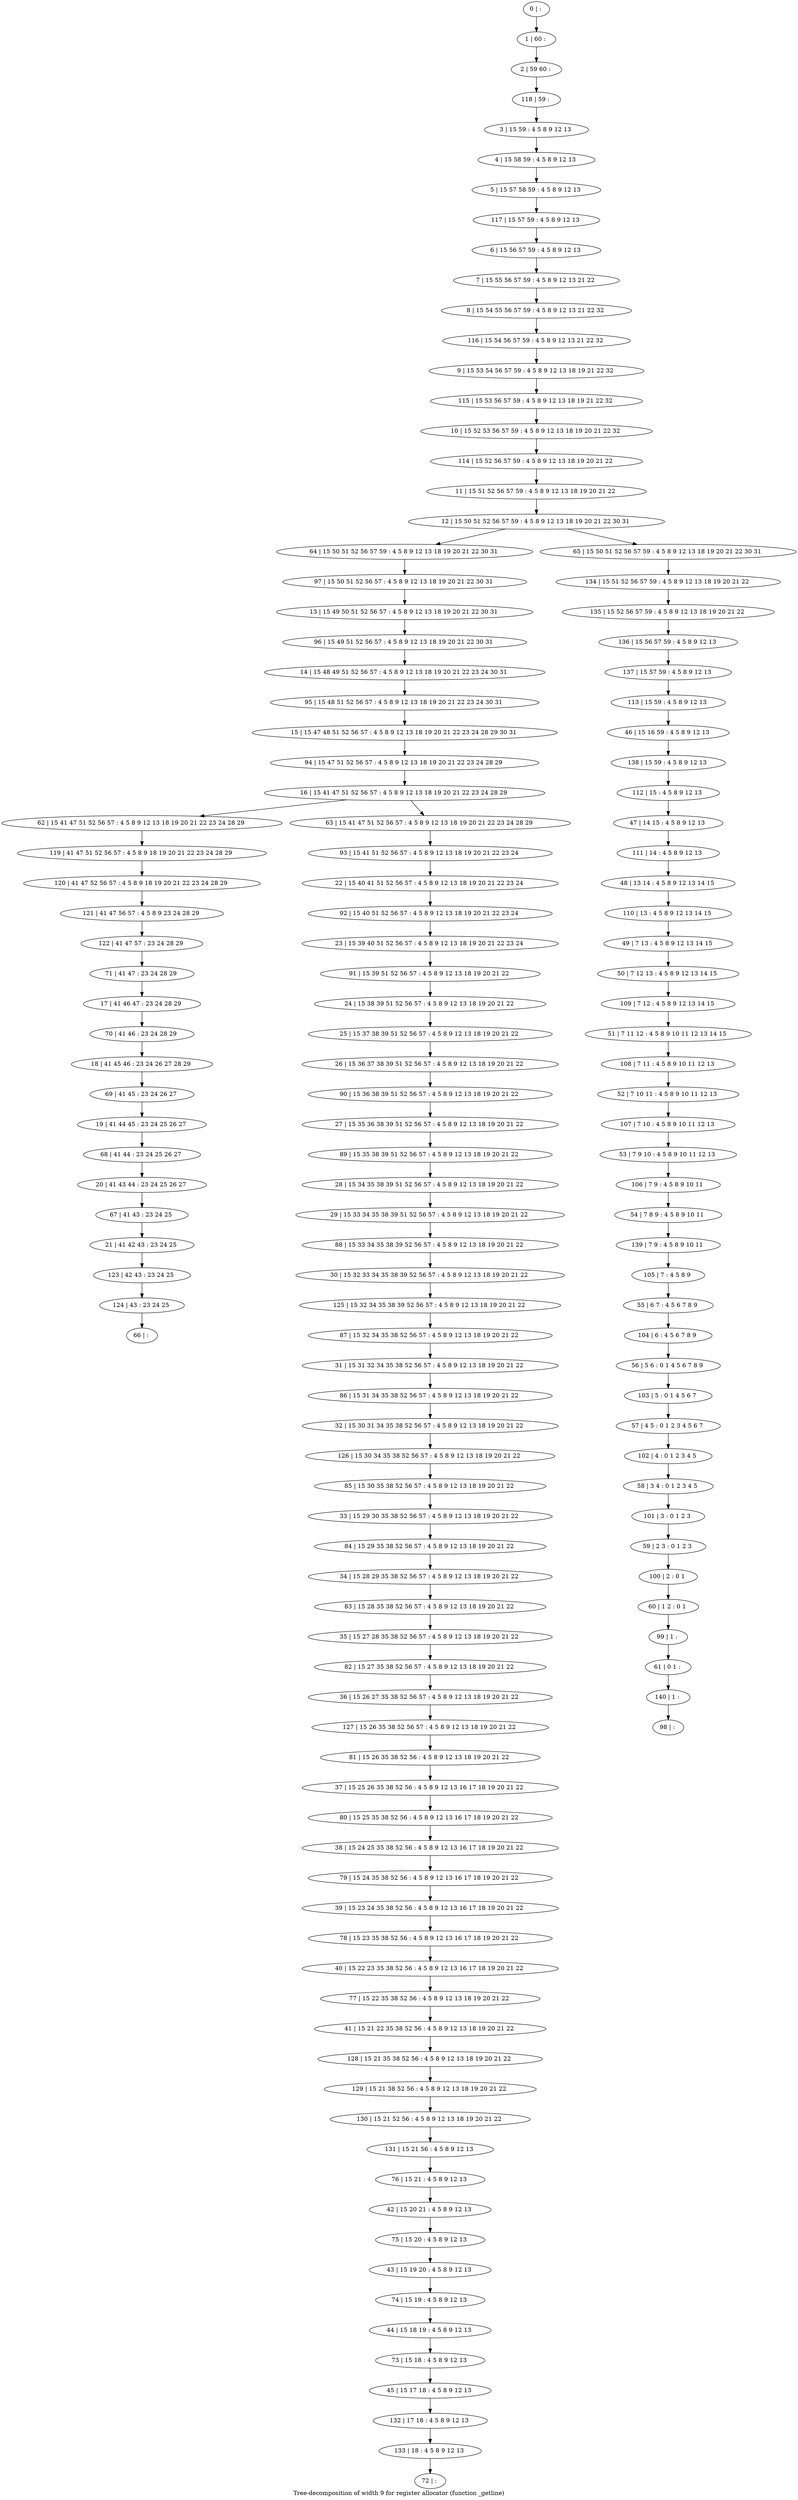digraph G {
graph [label="Tree-decomposition of width 9 for register allocator (function _getline)"]
0[label="0 | : "];
1[label="1 | 60 : "];
2[label="2 | 59 60 : "];
3[label="3 | 15 59 : 4 5 8 9 12 13 "];
4[label="4 | 15 58 59 : 4 5 8 9 12 13 "];
5[label="5 | 15 57 58 59 : 4 5 8 9 12 13 "];
6[label="6 | 15 56 57 59 : 4 5 8 9 12 13 "];
7[label="7 | 15 55 56 57 59 : 4 5 8 9 12 13 21 22 "];
8[label="8 | 15 54 55 56 57 59 : 4 5 8 9 12 13 21 22 32 "];
9[label="9 | 15 53 54 56 57 59 : 4 5 8 9 12 13 18 19 21 22 32 "];
10[label="10 | 15 52 53 56 57 59 : 4 5 8 9 12 13 18 19 20 21 22 32 "];
11[label="11 | 15 51 52 56 57 59 : 4 5 8 9 12 13 18 19 20 21 22 "];
12[label="12 | 15 50 51 52 56 57 59 : 4 5 8 9 12 13 18 19 20 21 22 30 31 "];
13[label="13 | 15 49 50 51 52 56 57 : 4 5 8 9 12 13 18 19 20 21 22 30 31 "];
14[label="14 | 15 48 49 51 52 56 57 : 4 5 8 9 12 13 18 19 20 21 22 23 24 30 31 "];
15[label="15 | 15 47 48 51 52 56 57 : 4 5 8 9 12 13 18 19 20 21 22 23 24 28 29 30 31 "];
16[label="16 | 15 41 47 51 52 56 57 : 4 5 8 9 12 13 18 19 20 21 22 23 24 28 29 "];
17[label="17 | 41 46 47 : 23 24 28 29 "];
18[label="18 | 41 45 46 : 23 24 26 27 28 29 "];
19[label="19 | 41 44 45 : 23 24 25 26 27 "];
20[label="20 | 41 43 44 : 23 24 25 26 27 "];
21[label="21 | 41 42 43 : 23 24 25 "];
22[label="22 | 15 40 41 51 52 56 57 : 4 5 8 9 12 13 18 19 20 21 22 23 24 "];
23[label="23 | 15 39 40 51 52 56 57 : 4 5 8 9 12 13 18 19 20 21 22 23 24 "];
24[label="24 | 15 38 39 51 52 56 57 : 4 5 8 9 12 13 18 19 20 21 22 "];
25[label="25 | 15 37 38 39 51 52 56 57 : 4 5 8 9 12 13 18 19 20 21 22 "];
26[label="26 | 15 36 37 38 39 51 52 56 57 : 4 5 8 9 12 13 18 19 20 21 22 "];
27[label="27 | 15 35 36 38 39 51 52 56 57 : 4 5 8 9 12 13 18 19 20 21 22 "];
28[label="28 | 15 34 35 38 39 51 52 56 57 : 4 5 8 9 12 13 18 19 20 21 22 "];
29[label="29 | 15 33 34 35 38 39 51 52 56 57 : 4 5 8 9 12 13 18 19 20 21 22 "];
30[label="30 | 15 32 33 34 35 38 39 52 56 57 : 4 5 8 9 12 13 18 19 20 21 22 "];
31[label="31 | 15 31 32 34 35 38 52 56 57 : 4 5 8 9 12 13 18 19 20 21 22 "];
32[label="32 | 15 30 31 34 35 38 52 56 57 : 4 5 8 9 12 13 18 19 20 21 22 "];
33[label="33 | 15 29 30 35 38 52 56 57 : 4 5 8 9 12 13 18 19 20 21 22 "];
34[label="34 | 15 28 29 35 38 52 56 57 : 4 5 8 9 12 13 18 19 20 21 22 "];
35[label="35 | 15 27 28 35 38 52 56 57 : 4 5 8 9 12 13 18 19 20 21 22 "];
36[label="36 | 15 26 27 35 38 52 56 57 : 4 5 8 9 12 13 18 19 20 21 22 "];
37[label="37 | 15 25 26 35 38 52 56 : 4 5 8 9 12 13 16 17 18 19 20 21 22 "];
38[label="38 | 15 24 25 35 38 52 56 : 4 5 8 9 12 13 16 17 18 19 20 21 22 "];
39[label="39 | 15 23 24 35 38 52 56 : 4 5 8 9 12 13 16 17 18 19 20 21 22 "];
40[label="40 | 15 22 23 35 38 52 56 : 4 5 8 9 12 13 16 17 18 19 20 21 22 "];
41[label="41 | 15 21 22 35 38 52 56 : 4 5 8 9 12 13 18 19 20 21 22 "];
42[label="42 | 15 20 21 : 4 5 8 9 12 13 "];
43[label="43 | 15 19 20 : 4 5 8 9 12 13 "];
44[label="44 | 15 18 19 : 4 5 8 9 12 13 "];
45[label="45 | 15 17 18 : 4 5 8 9 12 13 "];
46[label="46 | 15 16 59 : 4 5 8 9 12 13 "];
47[label="47 | 14 15 : 4 5 8 9 12 13 "];
48[label="48 | 13 14 : 4 5 8 9 12 13 14 15 "];
49[label="49 | 7 13 : 4 5 8 9 12 13 14 15 "];
50[label="50 | 7 12 13 : 4 5 8 9 12 13 14 15 "];
51[label="51 | 7 11 12 : 4 5 8 9 10 11 12 13 14 15 "];
52[label="52 | 7 10 11 : 4 5 8 9 10 11 12 13 "];
53[label="53 | 7 9 10 : 4 5 8 9 10 11 12 13 "];
54[label="54 | 7 8 9 : 4 5 8 9 10 11 "];
55[label="55 | 6 7 : 4 5 6 7 8 9 "];
56[label="56 | 5 6 : 0 1 4 5 6 7 8 9 "];
57[label="57 | 4 5 : 0 1 2 3 4 5 6 7 "];
58[label="58 | 3 4 : 0 1 2 3 4 5 "];
59[label="59 | 2 3 : 0 1 2 3 "];
60[label="60 | 1 2 : 0 1 "];
61[label="61 | 0 1 : "];
62[label="62 | 15 41 47 51 52 56 57 : 4 5 8 9 12 13 18 19 20 21 22 23 24 28 29 "];
63[label="63 | 15 41 47 51 52 56 57 : 4 5 8 9 12 13 18 19 20 21 22 23 24 28 29 "];
64[label="64 | 15 50 51 52 56 57 59 : 4 5 8 9 12 13 18 19 20 21 22 30 31 "];
65[label="65 | 15 50 51 52 56 57 59 : 4 5 8 9 12 13 18 19 20 21 22 30 31 "];
66[label="66 | : "];
67[label="67 | 41 43 : 23 24 25 "];
68[label="68 | 41 44 : 23 24 25 26 27 "];
69[label="69 | 41 45 : 23 24 26 27 "];
70[label="70 | 41 46 : 23 24 28 29 "];
71[label="71 | 41 47 : 23 24 28 29 "];
72[label="72 | : "];
73[label="73 | 15 18 : 4 5 8 9 12 13 "];
74[label="74 | 15 19 : 4 5 8 9 12 13 "];
75[label="75 | 15 20 : 4 5 8 9 12 13 "];
76[label="76 | 15 21 : 4 5 8 9 12 13 "];
77[label="77 | 15 22 35 38 52 56 : 4 5 8 9 12 13 18 19 20 21 22 "];
78[label="78 | 15 23 35 38 52 56 : 4 5 8 9 12 13 16 17 18 19 20 21 22 "];
79[label="79 | 15 24 35 38 52 56 : 4 5 8 9 12 13 16 17 18 19 20 21 22 "];
80[label="80 | 15 25 35 38 52 56 : 4 5 8 9 12 13 16 17 18 19 20 21 22 "];
81[label="81 | 15 26 35 38 52 56 : 4 5 8 9 12 13 18 19 20 21 22 "];
82[label="82 | 15 27 35 38 52 56 57 : 4 5 8 9 12 13 18 19 20 21 22 "];
83[label="83 | 15 28 35 38 52 56 57 : 4 5 8 9 12 13 18 19 20 21 22 "];
84[label="84 | 15 29 35 38 52 56 57 : 4 5 8 9 12 13 18 19 20 21 22 "];
85[label="85 | 15 30 35 38 52 56 57 : 4 5 8 9 12 13 18 19 20 21 22 "];
86[label="86 | 15 31 34 35 38 52 56 57 : 4 5 8 9 12 13 18 19 20 21 22 "];
87[label="87 | 15 32 34 35 38 52 56 57 : 4 5 8 9 12 13 18 19 20 21 22 "];
88[label="88 | 15 33 34 35 38 39 52 56 57 : 4 5 8 9 12 13 18 19 20 21 22 "];
89[label="89 | 15 35 38 39 51 52 56 57 : 4 5 8 9 12 13 18 19 20 21 22 "];
90[label="90 | 15 36 38 39 51 52 56 57 : 4 5 8 9 12 13 18 19 20 21 22 "];
91[label="91 | 15 39 51 52 56 57 : 4 5 8 9 12 13 18 19 20 21 22 "];
92[label="92 | 15 40 51 52 56 57 : 4 5 8 9 12 13 18 19 20 21 22 23 24 "];
93[label="93 | 15 41 51 52 56 57 : 4 5 8 9 12 13 18 19 20 21 22 23 24 "];
94[label="94 | 15 47 51 52 56 57 : 4 5 8 9 12 13 18 19 20 21 22 23 24 28 29 "];
95[label="95 | 15 48 51 52 56 57 : 4 5 8 9 12 13 18 19 20 21 22 23 24 30 31 "];
96[label="96 | 15 49 51 52 56 57 : 4 5 8 9 12 13 18 19 20 21 22 30 31 "];
97[label="97 | 15 50 51 52 56 57 : 4 5 8 9 12 13 18 19 20 21 22 30 31 "];
98[label="98 | : "];
99[label="99 | 1 : "];
100[label="100 | 2 : 0 1 "];
101[label="101 | 3 : 0 1 2 3 "];
102[label="102 | 4 : 0 1 2 3 4 5 "];
103[label="103 | 5 : 0 1 4 5 6 7 "];
104[label="104 | 6 : 4 5 6 7 8 9 "];
105[label="105 | 7 : 4 5 8 9 "];
106[label="106 | 7 9 : 4 5 8 9 10 11 "];
107[label="107 | 7 10 : 4 5 8 9 10 11 12 13 "];
108[label="108 | 7 11 : 4 5 8 9 10 11 12 13 "];
109[label="109 | 7 12 : 4 5 8 9 12 13 14 15 "];
110[label="110 | 13 : 4 5 8 9 12 13 14 15 "];
111[label="111 | 14 : 4 5 8 9 12 13 "];
112[label="112 | 15 : 4 5 8 9 12 13 "];
113[label="113 | 15 59 : 4 5 8 9 12 13 "];
114[label="114 | 15 52 56 57 59 : 4 5 8 9 12 13 18 19 20 21 22 "];
115[label="115 | 15 53 56 57 59 : 4 5 8 9 12 13 18 19 21 22 32 "];
116[label="116 | 15 54 56 57 59 : 4 5 8 9 12 13 21 22 32 "];
117[label="117 | 15 57 59 : 4 5 8 9 12 13 "];
118[label="118 | 59 : "];
119[label="119 | 41 47 51 52 56 57 : 4 5 8 9 18 19 20 21 22 23 24 28 29 "];
120[label="120 | 41 47 52 56 57 : 4 5 8 9 18 19 20 21 22 23 24 28 29 "];
121[label="121 | 41 47 56 57 : 4 5 8 9 23 24 28 29 "];
122[label="122 | 41 47 57 : 23 24 28 29 "];
123[label="123 | 42 43 : 23 24 25 "];
124[label="124 | 43 : 23 24 25 "];
125[label="125 | 15 32 34 35 38 39 52 56 57 : 4 5 8 9 12 13 18 19 20 21 22 "];
126[label="126 | 15 30 34 35 38 52 56 57 : 4 5 8 9 12 13 18 19 20 21 22 "];
127[label="127 | 15 26 35 38 52 56 57 : 4 5 8 9 12 13 18 19 20 21 22 "];
128[label="128 | 15 21 35 38 52 56 : 4 5 8 9 12 13 18 19 20 21 22 "];
129[label="129 | 15 21 38 52 56 : 4 5 8 9 12 13 18 19 20 21 22 "];
130[label="130 | 15 21 52 56 : 4 5 8 9 12 13 18 19 20 21 22 "];
131[label="131 | 15 21 56 : 4 5 8 9 12 13 "];
132[label="132 | 17 18 : 4 5 8 9 12 13 "];
133[label="133 | 18 : 4 5 8 9 12 13 "];
134[label="134 | 15 51 52 56 57 59 : 4 5 8 9 12 13 18 19 20 21 22 "];
135[label="135 | 15 52 56 57 59 : 4 5 8 9 12 13 18 19 20 21 22 "];
136[label="136 | 15 56 57 59 : 4 5 8 9 12 13 "];
137[label="137 | 15 57 59 : 4 5 8 9 12 13 "];
138[label="138 | 15 59 : 4 5 8 9 12 13 "];
139[label="139 | 7 9 : 4 5 8 9 10 11 "];
140[label="140 | 1 : "];
0->1 ;
1->2 ;
3->4 ;
4->5 ;
6->7 ;
7->8 ;
11->12 ;
24->25 ;
25->26 ;
28->29 ;
49->50 ;
16->62 ;
16->63 ;
12->64 ;
12->65 ;
67->21 ;
20->67 ;
68->20 ;
19->68 ;
69->19 ;
18->69 ;
70->18 ;
17->70 ;
71->17 ;
73->45 ;
44->73 ;
74->44 ;
43->74 ;
75->43 ;
42->75 ;
76->42 ;
77->41 ;
40->77 ;
78->40 ;
39->78 ;
79->39 ;
38->79 ;
80->38 ;
37->80 ;
81->37 ;
82->36 ;
35->82 ;
83->35 ;
34->83 ;
84->34 ;
33->84 ;
85->33 ;
86->32 ;
31->86 ;
87->31 ;
88->30 ;
29->88 ;
89->28 ;
27->89 ;
90->27 ;
26->90 ;
91->24 ;
23->91 ;
92->23 ;
22->92 ;
93->22 ;
63->93 ;
94->16 ;
15->94 ;
95->15 ;
14->95 ;
96->14 ;
13->96 ;
97->13 ;
64->97 ;
99->61 ;
60->99 ;
100->60 ;
59->100 ;
101->59 ;
58->101 ;
102->58 ;
57->102 ;
103->57 ;
56->103 ;
104->56 ;
55->104 ;
105->55 ;
106->54 ;
53->106 ;
107->53 ;
52->107 ;
108->52 ;
51->108 ;
109->51 ;
50->109 ;
110->49 ;
48->110 ;
111->48 ;
47->111 ;
112->47 ;
113->46 ;
114->11 ;
10->114 ;
115->10 ;
9->115 ;
116->9 ;
8->116 ;
117->6 ;
5->117 ;
118->3 ;
2->118 ;
62->119 ;
119->120 ;
120->121 ;
122->71 ;
121->122 ;
21->123 ;
124->66 ;
123->124 ;
125->87 ;
30->125 ;
126->85 ;
32->126 ;
127->81 ;
36->127 ;
41->128 ;
128->129 ;
129->130 ;
131->76 ;
130->131 ;
45->132 ;
133->72 ;
132->133 ;
65->134 ;
134->135 ;
135->136 ;
137->113 ;
136->137 ;
138->112 ;
46->138 ;
139->105 ;
54->139 ;
140->98 ;
61->140 ;
}
